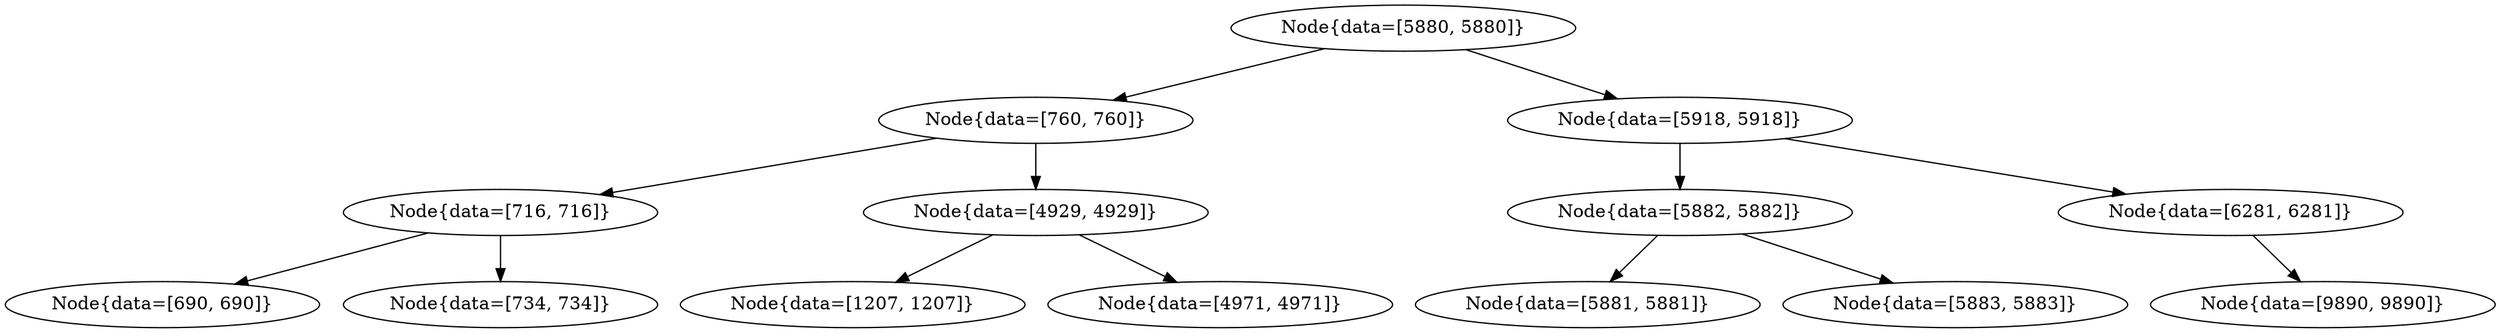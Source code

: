 digraph G{
1298315172 [label="Node{data=[5880, 5880]}"]
1298315172 -> 1358648532
1358648532 [label="Node{data=[760, 760]}"]
1358648532 -> 645495956
645495956 [label="Node{data=[716, 716]}"]
645495956 -> 1024701091
1024701091 [label="Node{data=[690, 690]}"]
645495956 -> 1704262962
1704262962 [label="Node{data=[734, 734]}"]
1358648532 -> 1866684576
1866684576 [label="Node{data=[4929, 4929]}"]
1866684576 -> 36897792
36897792 [label="Node{data=[1207, 1207]}"]
1866684576 -> 571811919
571811919 [label="Node{data=[4971, 4971]}"]
1298315172 -> 1621765202
1621765202 [label="Node{data=[5918, 5918]}"]
1621765202 -> 366608063
366608063 [label="Node{data=[5882, 5882]}"]
366608063 -> 256965376
256965376 [label="Node{data=[5881, 5881]}"]
366608063 -> 67960309
67960309 [label="Node{data=[5883, 5883]}"]
1621765202 -> 905283994
905283994 [label="Node{data=[6281, 6281]}"]
905283994 -> 1870898589
1870898589 [label="Node{data=[9890, 9890]}"]
}